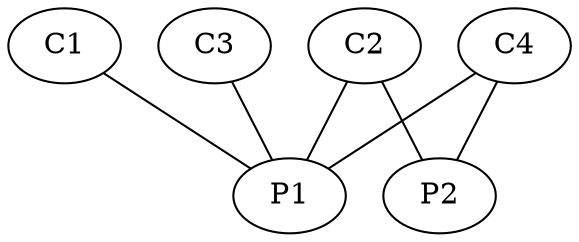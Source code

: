  graph graphname {
     C1 [tipo="c"] 
     C2 [tipo="c"]
     C3 [tipo="c"]
     C4 [tipo="c"]
     
	 P1 [tipo="p"]
     P2 [tipo="p"]
 
 	 C1 -- P1
     C2 -- P1
     C3 -- P1
	 C4 -- P1
	 C2 -- P2
	 C4 -- P2
 }
